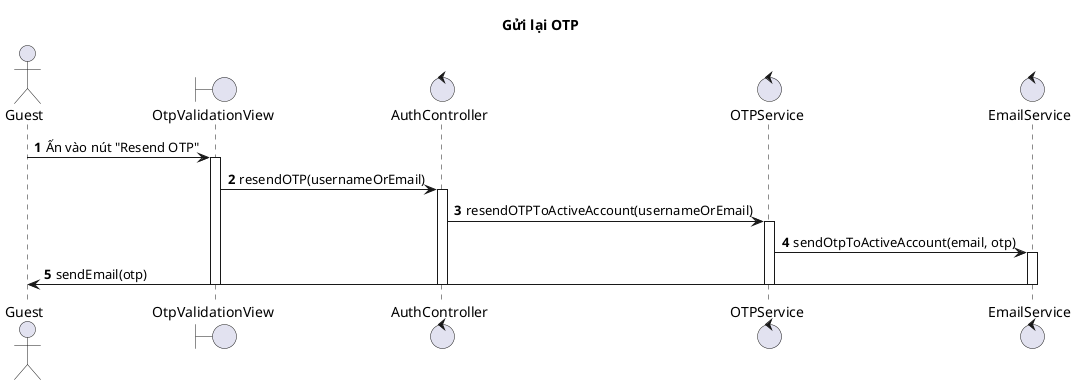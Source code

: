 @startuml
title Gửi lại OTP

actor Guest
boundary OtpValidationView
control AuthController
control OTPService
control EmailService

autonumber

Guest -> OtpValidationView : Ấn vào nút "Resend OTP"
activate OtpValidationView
OtpValidationView -> AuthController : resendOTP(usernameOrEmail)
activate AuthController
AuthController -> OTPService : resendOTPToActiveAccount(usernameOrEmail)
activate OTPService
OTPService -> EmailService : sendOtpToActiveAccount(email, otp)
activate EmailService
EmailService -> Guest : sendEmail(otp)
deactivate EmailService
deactivate OTPService
deactivate AuthController
deactivate OtpValidationView

@enduml
